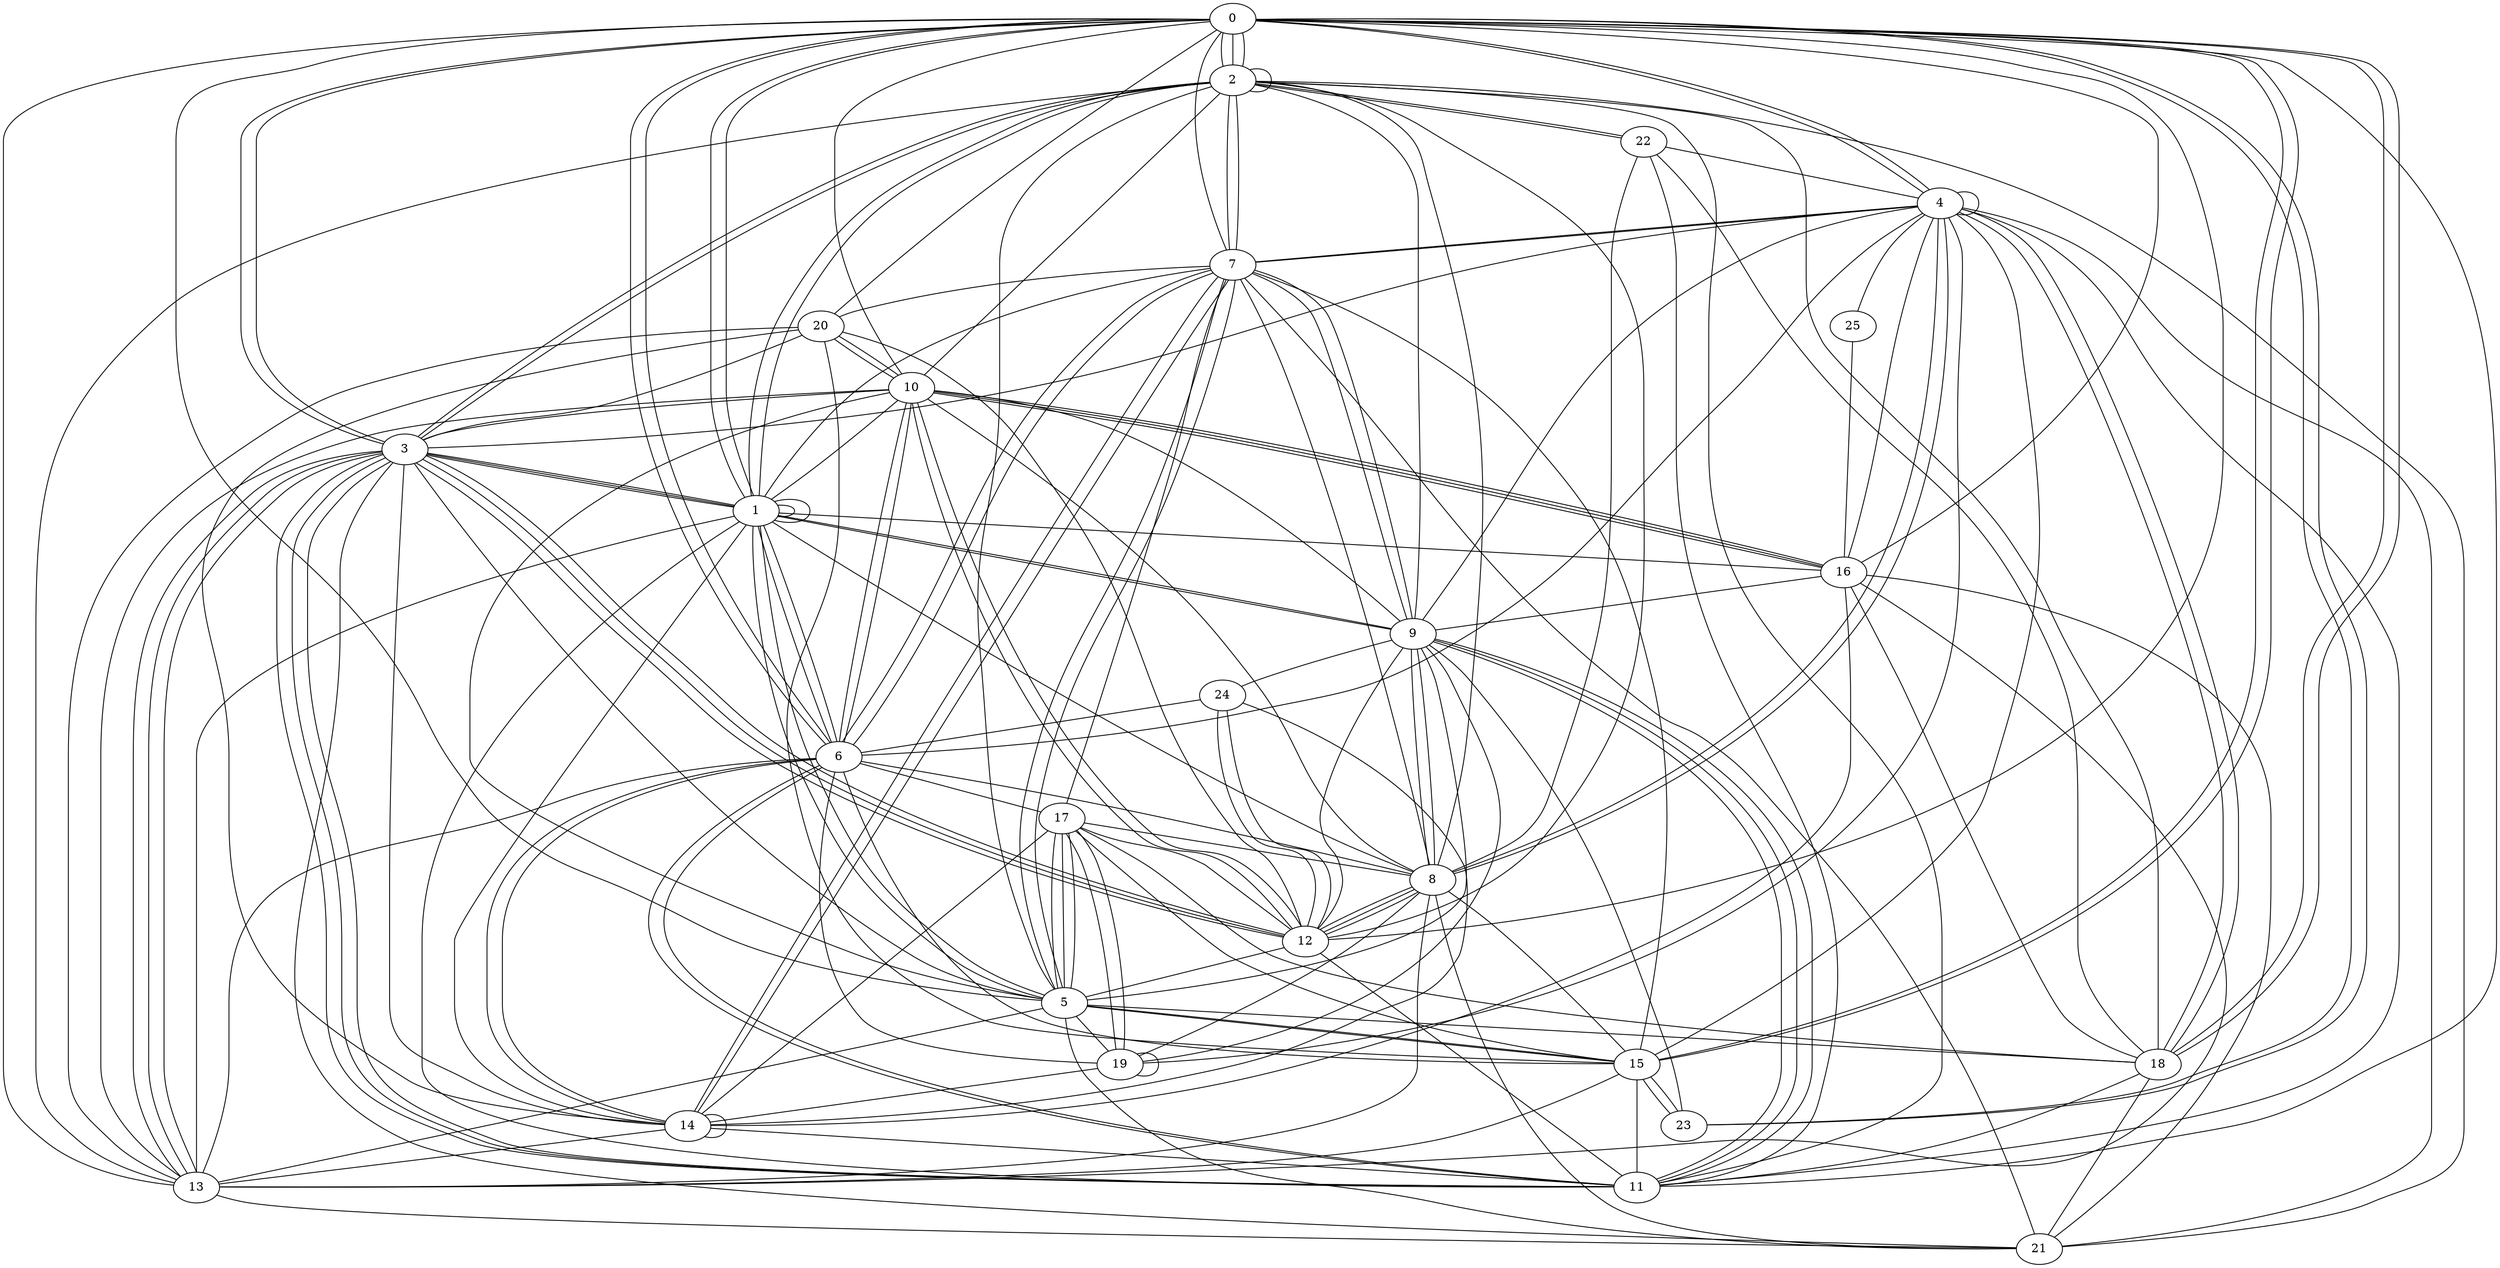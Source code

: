 graph G {
0;
1;
2;
3;
4;
5;
6;
7;
8;
9;
10;
11;
12;
13;
14;
15;
16;
17;
18;
19;
20;
21;
22;
23;
24;
25;
11--9 ;
3--13 ;
9--7 ;
6--13 ;
0--15 ;
1--2 ;
6--8 ;
9--24 ;
11--1 ;
1--9 ;
4--11 ;
17--19 ;
24--6 ;
4--19 ;
20--12 ;
2--11 ;
22--11 ;
9--19 ;
5--10 ;
18--17 ;
4--16 ;
1--3 ;
11--3 ;
8--21 ;
7--8 ;
1--0 ;
5--15 ;
20--10 ;
12--5 ;
5--21 ;
2--0 ;
0--12 ;
1--8 ;
14--11 ;
16--21 ;
14--16 ;
5--0 ;
15--11 ;
22--8 ;
5--18 ;
0--20 ;
0--13 ;
5--13 ;
9--1 ;
12--3 ;
0--2 ;
8--19 ;
7--14 ;
18--21 ;
0--4 ;
6--7 ;
5--3 ;
3--2 ;
8--2 ;
1--10 ;
1--16 ;
0--23 ;
2--22 ;
13--1 ;
18--22 ;
18--2 ;
12--11 ;
24--12 ;
0--7 ;
6--4 ;
1--0 ;
1--1 ;
14--24 ;
4--4 ;
3--11 ;
11--3 ;
20--14 ;
5--1 ;
13--3 ;
2--22 ;
12--24 ;
8--4 ;
6--10 ;
17--8 ;
13--21 ;
0--4 ;
8--15 ;
12--10 ;
7--14 ;
5--17 ;
8--4 ;
2--7 ;
9--10 ;
2--9 ;
21--7 ;
10--12 ;
8--10 ;
6--7 ;
15--17 ;
6--0 ;
21--2 ;
0--23 ;
4--18 ;
9--5 ;
9--8 ;
6--1 ;
1--1 ;
14--13 ;
6--14 ;
16--10 ;
2--10 ;
3--0 ;
3--13 ;
23--15 ;
3--0 ;
17--5 ;
18--4 ;
14--14 ;
16--13 ;
15--4 ;
0--6 ;
9--23 ;
1--2 ;
0--10 ;
19--19 ;
9--4 ;
10--16 ;
19--14 ;
3--12 ;
16--9 ;
4--25 ;
8--12 ;
11--9 ;
6--17 ;
12--17 ;
2--3 ;
17--7 ;
2--2 ;
22--4 ;
13--10 ;
10--3 ;
9--11 ;
14--1 ;
3--4 ;
5--15 ;
5--17 ;
1--6 ;
0--18 ;
10--20 ;
15--7 ;
18--16 ;
2--7 ;
10--6 ;
14--6 ;
3--12 ;
19--17 ;
13--20 ;
11--0 ;
1--7 ;
14--3 ;
10--16 ;
20--15 ;
19--6 ;
12--8 ;
6--11 ;
7--20 ;
12--8 ;
11--6 ;
17--14 ;
7--9 ;
0--18 ;
0--15 ;
8--13 ;
25--16 ;
12--9 ;
3--21 ;
3--20 ;
9--8 ;
18--11 ;
3--1 ;
1--5 ;
2--5 ;
7--4 ;
12--2 ;
4--21 ;
4--7 ;
16--0 ;
1--3 ;
6--15 ;
7--5 ;
0--2 ;
15--13 ;
15--23 ;
5--7 ;
13--2 ;
5--19 ;
}
